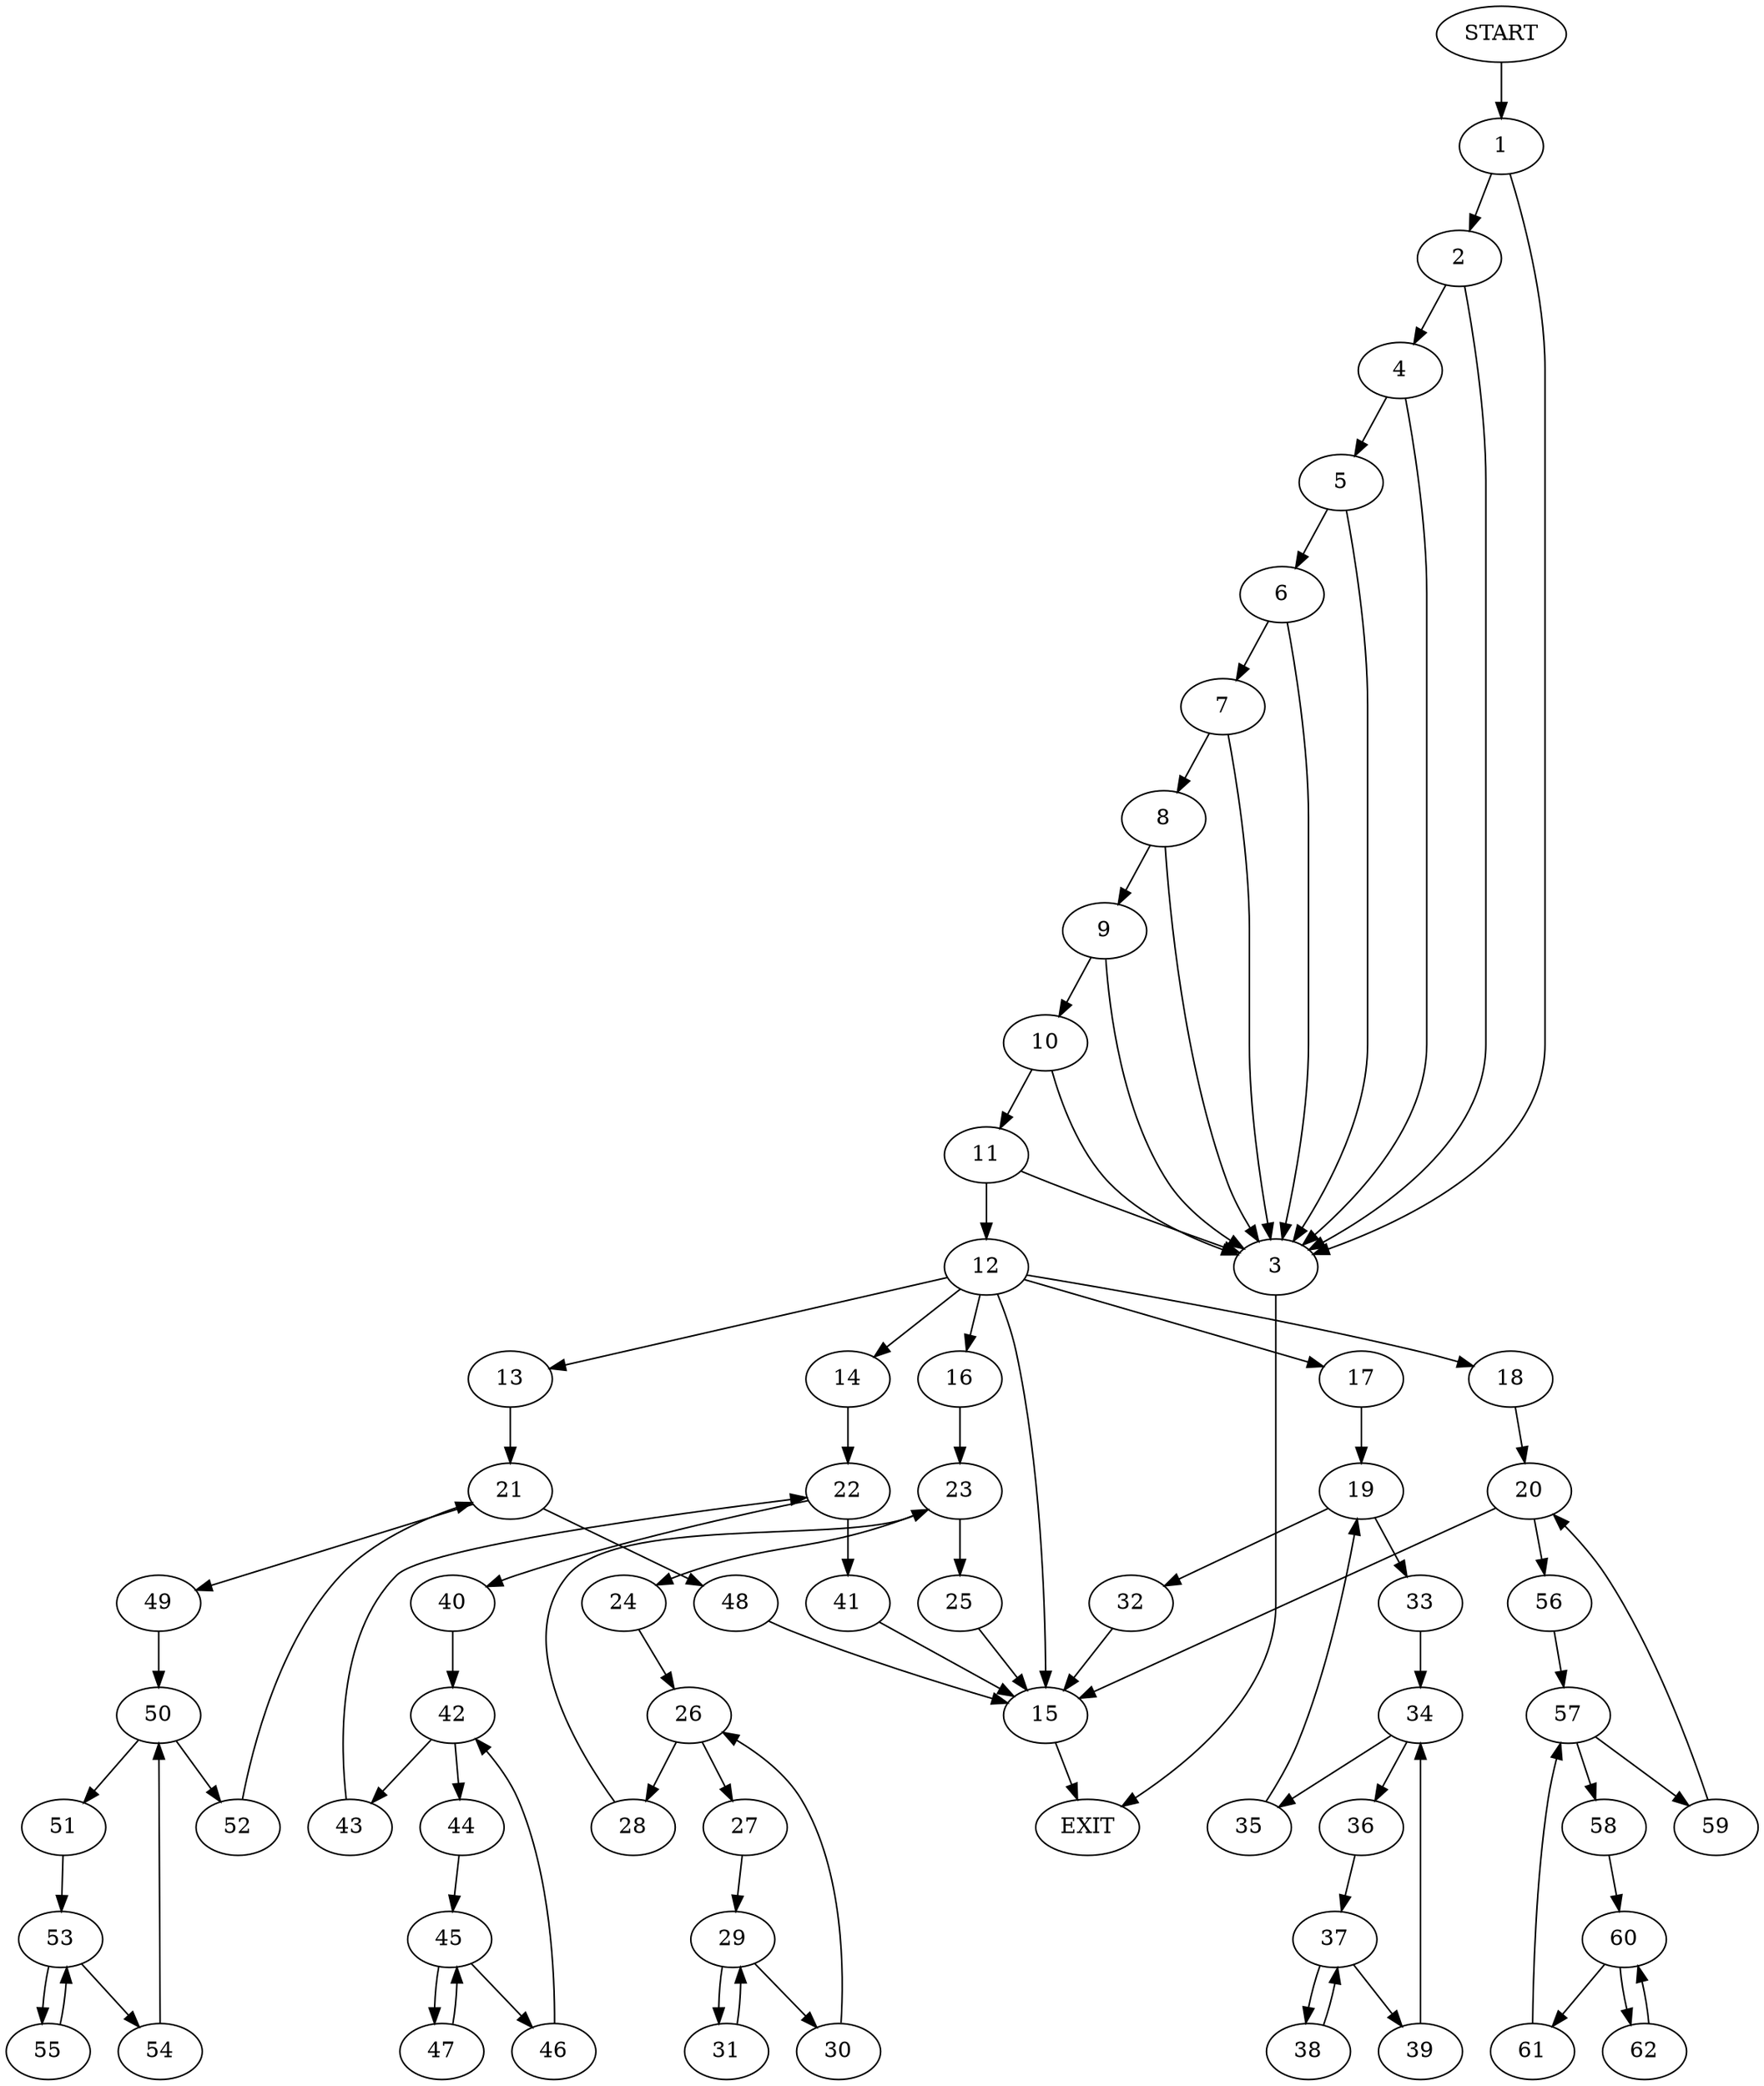digraph {
0 [label="START"]
63 [label="EXIT"]
0 -> 1
1 -> 2
1 -> 3
2 -> 4
2 -> 3
3 -> 63
4 -> 5
4 -> 3
5 -> 6
5 -> 3
6 -> 7
6 -> 3
7 -> 8
7 -> 3
8 -> 9
8 -> 3
9 -> 10
9 -> 3
10 -> 11
10 -> 3
11 -> 12
11 -> 3
12 -> 13
12 -> 14
12 -> 15
12 -> 16
12 -> 17
12 -> 18
17 -> 19
15 -> 63
18 -> 20
13 -> 21
14 -> 22
16 -> 23
23 -> 24
23 -> 25
24 -> 26
25 -> 15
26 -> 27
26 -> 28
27 -> 29
28 -> 23
29 -> 30
29 -> 31
30 -> 26
31 -> 29
19 -> 32
19 -> 33
33 -> 34
32 -> 15
34 -> 35
34 -> 36
36 -> 37
35 -> 19
37 -> 38
37 -> 39
39 -> 34
38 -> 37
22 -> 40
22 -> 41
40 -> 42
41 -> 15
42 -> 43
42 -> 44
43 -> 22
44 -> 45
45 -> 46
45 -> 47
46 -> 42
47 -> 45
21 -> 48
21 -> 49
49 -> 50
48 -> 15
50 -> 51
50 -> 52
52 -> 21
51 -> 53
53 -> 54
53 -> 55
54 -> 50
55 -> 53
20 -> 56
20 -> 15
56 -> 57
57 -> 58
57 -> 59
59 -> 20
58 -> 60
60 -> 61
60 -> 62
62 -> 60
61 -> 57
}
